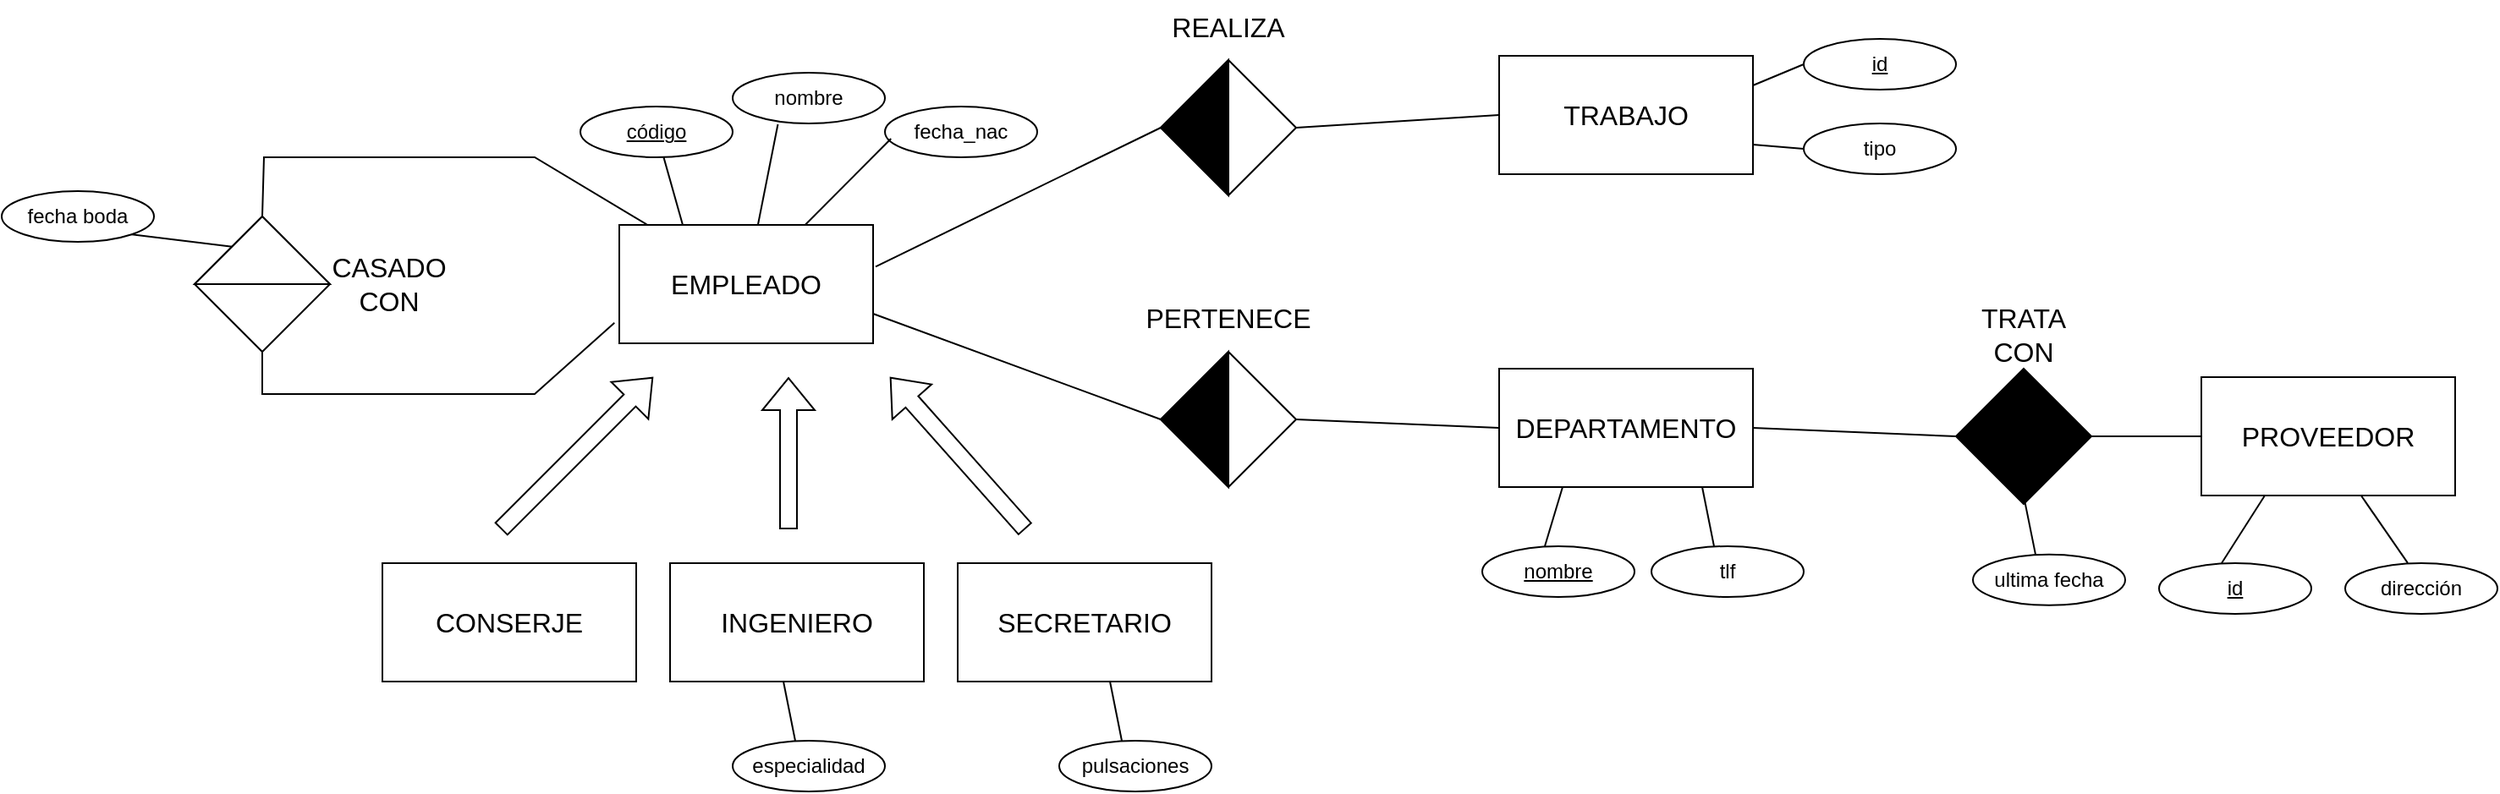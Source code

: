 <mxfile version="20.6.2" type="device"><diagram id="voGVvkTkCq9twKlCey9D" name="Página-1"><mxGraphModel dx="1536" dy="1084" grid="1" gridSize="10" guides="1" tooltips="1" connect="1" arrows="1" fold="1" page="1" pageScale="1" pageWidth="827" pageHeight="1169" math="0" shadow="0"><root><mxCell id="0"/><mxCell id="1" parent="0"/><mxCell id="-DIH_GZxEZ2sKIK6uPoa-117" value="&lt;font style=&quot;font-size: 16px;&quot;&gt;INGENIERO&lt;br&gt;&lt;/font&gt;" style="rounded=0;whiteSpace=wrap;html=1;" parent="1" vertex="1"><mxGeometry x="700" y="1000" width="150" height="70" as="geometry"/></mxCell><mxCell id="-DIH_GZxEZ2sKIK6uPoa-122" value="" style="shape=flexArrow;endArrow=classic;html=1;rounded=0;fontSize=16;" parent="1" edge="1"><mxGeometry width="50" height="50" relative="1" as="geometry"><mxPoint x="770" y="980" as="sourcePoint"/><mxPoint x="770" y="890" as="targetPoint"/></mxGeometry></mxCell><mxCell id="LWfIrG39IFdM5cdreN-x-1" value="&lt;font style=&quot;font-size: 16px;&quot;&gt;EMPLEADO&lt;/font&gt;" style="rounded=0;whiteSpace=wrap;html=1;" vertex="1" parent="1"><mxGeometry x="670" y="800" width="150" height="70" as="geometry"/></mxCell><mxCell id="LWfIrG39IFdM5cdreN-x-2" value="&lt;u&gt;código&lt;/u&gt;" style="ellipse;whiteSpace=wrap;html=1;" vertex="1" parent="1"><mxGeometry x="647" y="730" width="90" height="30" as="geometry"/></mxCell><mxCell id="LWfIrG39IFdM5cdreN-x-3" value="nombre" style="ellipse;whiteSpace=wrap;html=1;" vertex="1" parent="1"><mxGeometry x="737" y="710" width="90" height="30" as="geometry"/></mxCell><mxCell id="LWfIrG39IFdM5cdreN-x-4" value="fecha_nac" style="ellipse;whiteSpace=wrap;html=1;" vertex="1" parent="1"><mxGeometry x="827" y="730" width="90" height="30" as="geometry"/></mxCell><mxCell id="LWfIrG39IFdM5cdreN-x-6" value="" style="endArrow=none;html=1;rounded=0;fontSize=16;exitX=0.25;exitY=0;exitDx=0;exitDy=0;" edge="1" target="LWfIrG39IFdM5cdreN-x-2" parent="1" source="LWfIrG39IFdM5cdreN-x-1"><mxGeometry width="50" height="50" relative="1" as="geometry"><mxPoint x="760" y="800" as="sourcePoint"/><mxPoint x="744.072" y="769.997" as="targetPoint"/></mxGeometry></mxCell><mxCell id="LWfIrG39IFdM5cdreN-x-7" value="" style="endArrow=none;html=1;rounded=0;fontSize=16;entryX=0.297;entryY=1.016;entryDx=0;entryDy=0;entryPerimeter=0;" edge="1" source="LWfIrG39IFdM5cdreN-x-1" target="LWfIrG39IFdM5cdreN-x-3" parent="1"><mxGeometry width="50" height="50" relative="1" as="geometry"><mxPoint x="770" y="810" as="sourcePoint"/><mxPoint x="819.98" y="770" as="targetPoint"/></mxGeometry></mxCell><mxCell id="LWfIrG39IFdM5cdreN-x-8" value="" style="endArrow=none;html=1;rounded=0;fontSize=16;entryX=0.04;entryY=0.633;entryDx=0;entryDy=0;entryPerimeter=0;" edge="1" source="LWfIrG39IFdM5cdreN-x-1" target="LWfIrG39IFdM5cdreN-x-4" parent="1"><mxGeometry width="50" height="50" relative="1" as="geometry"><mxPoint x="821.5" y="810" as="sourcePoint"/><mxPoint x="850" y="795" as="targetPoint"/></mxGeometry></mxCell><mxCell id="LWfIrG39IFdM5cdreN-x-11" value="&lt;font style=&quot;font-size: 16px;&quot;&gt;CONSERJE&lt;br&gt;&lt;/font&gt;" style="rounded=0;whiteSpace=wrap;html=1;" vertex="1" parent="1"><mxGeometry x="530" y="1000" width="150" height="70" as="geometry"/></mxCell><mxCell id="LWfIrG39IFdM5cdreN-x-12" value="" style="shape=flexArrow;endArrow=classic;html=1;rounded=0;fontSize=16;" edge="1" parent="1"><mxGeometry width="50" height="50" relative="1" as="geometry"><mxPoint x="600" y="980" as="sourcePoint"/><mxPoint x="690" y="890" as="targetPoint"/></mxGeometry></mxCell><mxCell id="LWfIrG39IFdM5cdreN-x-13" value="" style="shape=flexArrow;endArrow=classic;html=1;rounded=0;fontSize=16;" edge="1" parent="1"><mxGeometry width="50" height="50" relative="1" as="geometry"><mxPoint x="910" y="980" as="sourcePoint"/><mxPoint x="830" y="890" as="targetPoint"/></mxGeometry></mxCell><mxCell id="LWfIrG39IFdM5cdreN-x-14" value="&lt;font style=&quot;font-size: 16px;&quot;&gt;SECRETARIO&lt;br&gt;&lt;/font&gt;" style="rounded=0;whiteSpace=wrap;html=1;" vertex="1" parent="1"><mxGeometry x="870" y="1000" width="150" height="70" as="geometry"/></mxCell><mxCell id="LWfIrG39IFdM5cdreN-x-15" value="pulsaciones" style="ellipse;whiteSpace=wrap;html=1;" vertex="1" parent="1"><mxGeometry x="930" y="1105" width="90" height="30" as="geometry"/></mxCell><mxCell id="LWfIrG39IFdM5cdreN-x-16" value="" style="endArrow=none;html=1;rounded=0;fontSize=16;entryX=0.5;entryY=1;entryDx=0;entryDy=0;exitX=0.411;exitY=-0.001;exitDx=0;exitDy=0;exitPerimeter=0;" edge="1" source="LWfIrG39IFdM5cdreN-x-15" parent="1"><mxGeometry width="50" height="50" relative="1" as="geometry"><mxPoint x="880" y="1105" as="sourcePoint"/><mxPoint x="960" y="1070" as="targetPoint"/></mxGeometry></mxCell><mxCell id="LWfIrG39IFdM5cdreN-x-17" value="especialidad" style="ellipse;whiteSpace=wrap;html=1;" vertex="1" parent="1"><mxGeometry x="737" y="1105" width="90" height="30" as="geometry"/></mxCell><mxCell id="LWfIrG39IFdM5cdreN-x-18" value="" style="endArrow=none;html=1;rounded=0;fontSize=16;entryX=0.5;entryY=1;entryDx=0;entryDy=0;exitX=0.411;exitY=-0.001;exitDx=0;exitDy=0;exitPerimeter=0;" edge="1" source="LWfIrG39IFdM5cdreN-x-17" parent="1"><mxGeometry width="50" height="50" relative="1" as="geometry"><mxPoint x="687" y="1105" as="sourcePoint"/><mxPoint x="767" y="1070" as="targetPoint"/></mxGeometry></mxCell><mxCell id="LWfIrG39IFdM5cdreN-x-19" value="" style="rhombus;whiteSpace=wrap;html=1;fontSize=12;fillColor=#FFFFFF;" vertex="1" parent="1"><mxGeometry x="419" y="795" width="80" height="80" as="geometry"/></mxCell><mxCell id="LWfIrG39IFdM5cdreN-x-20" value="" style="triangle;whiteSpace=wrap;html=1;shadow=0;fontSize=16;fillColor=#FFFFFF;direction=north;" vertex="1" parent="1"><mxGeometry x="419" y="795" width="80" height="40" as="geometry"/></mxCell><mxCell id="LWfIrG39IFdM5cdreN-x-21" value="&lt;span style=&quot;font-size: 16px;&quot;&gt;DEPARTAMENTO&lt;br&gt;&lt;/span&gt;" style="rounded=0;whiteSpace=wrap;html=1;" vertex="1" parent="1"><mxGeometry x="1190" y="885" width="150" height="70" as="geometry"/></mxCell><mxCell id="LWfIrG39IFdM5cdreN-x-22" value="&lt;span style=&quot;font-size: 16px;&quot;&gt;CASADO&lt;br&gt;&lt;/span&gt;&lt;font style=&quot;font-size: 16px;&quot;&gt;CON&lt;/font&gt;" style="text;html=1;strokeColor=none;fillColor=none;align=center;verticalAlign=middle;whiteSpace=wrap;rounded=0;fontSize=12;" vertex="1" parent="1"><mxGeometry x="504" y="820" width="60" height="30" as="geometry"/></mxCell><mxCell id="LWfIrG39IFdM5cdreN-x-23" value="" style="endArrow=none;html=1;rounded=0;fontSize=16;exitX=1;exitY=0.5;exitDx=0;exitDy=0;" edge="1" parent="1" source="LWfIrG39IFdM5cdreN-x-20" target="LWfIrG39IFdM5cdreN-x-1"><mxGeometry width="50" height="50" relative="1" as="geometry"><mxPoint x="761.936" y="810" as="sourcePoint"/><mxPoint x="773.73" y="750.48" as="targetPoint"/><Array as="points"><mxPoint x="460" y="760"/><mxPoint x="620" y="760"/></Array></mxGeometry></mxCell><mxCell id="LWfIrG39IFdM5cdreN-x-24" value="" style="endArrow=none;html=1;rounded=0;fontSize=16;entryX=0.5;entryY=1;entryDx=0;entryDy=0;exitX=-0.019;exitY=0.827;exitDx=0;exitDy=0;exitPerimeter=0;" edge="1" parent="1" source="LWfIrG39IFdM5cdreN-x-1" target="LWfIrG39IFdM5cdreN-x-19"><mxGeometry width="50" height="50" relative="1" as="geometry"><mxPoint x="761.936" y="810" as="sourcePoint"/><mxPoint x="773.73" y="750.48" as="targetPoint"/><Array as="points"><mxPoint x="620" y="900"/><mxPoint x="459" y="900"/></Array></mxGeometry></mxCell><mxCell id="LWfIrG39IFdM5cdreN-x-25" value="fecha boda" style="ellipse;whiteSpace=wrap;html=1;" vertex="1" parent="1"><mxGeometry x="305" y="780" width="90" height="30" as="geometry"/></mxCell><mxCell id="LWfIrG39IFdM5cdreN-x-26" value="" style="endArrow=none;html=1;rounded=0;fontSize=16;entryX=1;entryY=1;entryDx=0;entryDy=0;" edge="1" parent="1" source="LWfIrG39IFdM5cdreN-x-20" target="LWfIrG39IFdM5cdreN-x-25"><mxGeometry width="50" height="50" relative="1" as="geometry"><mxPoint x="369" y="850" as="sourcePoint"/><mxPoint x="357.538" y="809.939" as="targetPoint"/></mxGeometry></mxCell><mxCell id="LWfIrG39IFdM5cdreN-x-27" value="" style="rhombus;whiteSpace=wrap;html=1;shadow=0;fontSize=16;fillColor=#FFFFFF;" vertex="1" parent="1"><mxGeometry x="990" y="875" width="80" height="80" as="geometry"/></mxCell><mxCell id="LWfIrG39IFdM5cdreN-x-28" value="" style="triangle;whiteSpace=wrap;html=1;shadow=0;fontSize=16;fillColor=#000000;direction=west;" vertex="1" parent="1"><mxGeometry x="990" y="875" width="40" height="80" as="geometry"/></mxCell><mxCell id="LWfIrG39IFdM5cdreN-x-29" value="&lt;span style=&quot;font-size: 16px;&quot;&gt;PERTENECE&lt;/span&gt;" style="text;html=1;strokeColor=none;fillColor=none;align=center;verticalAlign=middle;whiteSpace=wrap;rounded=0;fontSize=12;" vertex="1" parent="1"><mxGeometry x="1000" y="840" width="60" height="30" as="geometry"/></mxCell><mxCell id="LWfIrG39IFdM5cdreN-x-30" value="" style="endArrow=none;html=1;rounded=0;fontSize=16;entryX=1;entryY=0.5;entryDx=0;entryDy=0;exitX=1;exitY=0.75;exitDx=0;exitDy=0;" edge="1" parent="1" source="LWfIrG39IFdM5cdreN-x-1" target="LWfIrG39IFdM5cdreN-x-28"><mxGeometry width="50" height="50" relative="1" as="geometry"><mxPoint x="789.833" y="810" as="sourcePoint"/><mxPoint x="840.6" y="758.99" as="targetPoint"/></mxGeometry></mxCell><mxCell id="LWfIrG39IFdM5cdreN-x-31" value="tlf" style="ellipse;whiteSpace=wrap;html=1;" vertex="1" parent="1"><mxGeometry x="1280" y="990" width="90" height="30" as="geometry"/></mxCell><mxCell id="LWfIrG39IFdM5cdreN-x-32" value="" style="endArrow=none;html=1;rounded=0;fontSize=16;entryX=0.5;entryY=1;entryDx=0;entryDy=0;exitX=0.411;exitY=-0.001;exitDx=0;exitDy=0;exitPerimeter=0;" edge="1" source="LWfIrG39IFdM5cdreN-x-31" parent="1"><mxGeometry width="50" height="50" relative="1" as="geometry"><mxPoint x="1230" y="990" as="sourcePoint"/><mxPoint x="1310" y="955.0" as="targetPoint"/></mxGeometry></mxCell><mxCell id="LWfIrG39IFdM5cdreN-x-33" value="&lt;u&gt;nombre&lt;/u&gt;" style="ellipse;whiteSpace=wrap;html=1;" vertex="1" parent="1"><mxGeometry x="1180" y="990" width="90" height="30" as="geometry"/></mxCell><mxCell id="LWfIrG39IFdM5cdreN-x-34" value="" style="endArrow=none;html=1;rounded=0;fontSize=16;entryX=0.25;entryY=1;entryDx=0;entryDy=0;exitX=0.411;exitY=-0.001;exitDx=0;exitDy=0;exitPerimeter=0;" edge="1" source="LWfIrG39IFdM5cdreN-x-33" parent="1" target="LWfIrG39IFdM5cdreN-x-21"><mxGeometry width="50" height="50" relative="1" as="geometry"><mxPoint x="1130" y="990" as="sourcePoint"/><mxPoint x="1210.0" y="955.0" as="targetPoint"/></mxGeometry></mxCell><mxCell id="LWfIrG39IFdM5cdreN-x-35" value="" style="endArrow=none;html=1;rounded=0;fontSize=16;entryX=1;entryY=0.5;entryDx=0;entryDy=0;exitX=0;exitY=0.5;exitDx=0;exitDy=0;" edge="1" parent="1" source="LWfIrG39IFdM5cdreN-x-21" target="LWfIrG39IFdM5cdreN-x-27"><mxGeometry width="50" height="50" relative="1" as="geometry"><mxPoint x="976.99" y="1114.97" as="sourcePoint"/><mxPoint x="970" y="1080.0" as="targetPoint"/></mxGeometry></mxCell><mxCell id="LWfIrG39IFdM5cdreN-x-37" value="&lt;span style=&quot;font-size: 16px;&quot;&gt;PROVEEDOR&lt;br&gt;&lt;/span&gt;" style="rounded=0;whiteSpace=wrap;html=1;" vertex="1" parent="1"><mxGeometry x="1605" y="890" width="150" height="70" as="geometry"/></mxCell><mxCell id="LWfIrG39IFdM5cdreN-x-38" value="" style="rhombus;whiteSpace=wrap;html=1;shadow=0;fontSize=16;fillColor=#000000;" vertex="1" parent="1"><mxGeometry x="1460" y="885" width="80" height="80" as="geometry"/></mxCell><mxCell id="LWfIrG39IFdM5cdreN-x-40" value="&lt;span style=&quot;font-size: 16px;&quot;&gt;TRATA CON&lt;/span&gt;" style="text;html=1;strokeColor=none;fillColor=none;align=center;verticalAlign=middle;whiteSpace=wrap;rounded=0;fontSize=12;" vertex="1" parent="1"><mxGeometry x="1470" y="850" width="60" height="30" as="geometry"/></mxCell><mxCell id="LWfIrG39IFdM5cdreN-x-41" value="dirección" style="ellipse;whiteSpace=wrap;html=1;" vertex="1" parent="1"><mxGeometry x="1690" y="1000" width="90" height="30" as="geometry"/></mxCell><mxCell id="LWfIrG39IFdM5cdreN-x-42" value="" style="endArrow=none;html=1;rounded=0;fontSize=16;entryX=0.63;entryY=1.002;entryDx=0;entryDy=0;exitX=0.411;exitY=-0.001;exitDx=0;exitDy=0;exitPerimeter=0;entryPerimeter=0;" edge="1" source="LWfIrG39IFdM5cdreN-x-41" parent="1" target="LWfIrG39IFdM5cdreN-x-37"><mxGeometry width="50" height="50" relative="1" as="geometry"><mxPoint x="1700" y="1000" as="sourcePoint"/><mxPoint x="1780.0" y="965.0" as="targetPoint"/></mxGeometry></mxCell><mxCell id="LWfIrG39IFdM5cdreN-x-43" value="&lt;u&gt;id&lt;/u&gt;" style="ellipse;whiteSpace=wrap;html=1;" vertex="1" parent="1"><mxGeometry x="1580" y="1000" width="90" height="30" as="geometry"/></mxCell><mxCell id="LWfIrG39IFdM5cdreN-x-44" value="" style="endArrow=none;html=1;rounded=0;fontSize=16;entryX=0.25;entryY=1;entryDx=0;entryDy=0;exitX=0.411;exitY=-0.001;exitDx=0;exitDy=0;exitPerimeter=0;" edge="1" source="LWfIrG39IFdM5cdreN-x-43" target="LWfIrG39IFdM5cdreN-x-37" parent="1"><mxGeometry width="50" height="50" relative="1" as="geometry"><mxPoint x="1600" y="1000" as="sourcePoint"/><mxPoint x="1680.0" y="965.0" as="targetPoint"/></mxGeometry></mxCell><mxCell id="LWfIrG39IFdM5cdreN-x-45" value="" style="endArrow=none;html=1;rounded=0;fontSize=16;entryX=1;entryY=0.5;entryDx=0;entryDy=0;exitX=0;exitY=0.5;exitDx=0;exitDy=0;" edge="1" source="LWfIrG39IFdM5cdreN-x-37" target="LWfIrG39IFdM5cdreN-x-38" parent="1"><mxGeometry width="50" height="50" relative="1" as="geometry"><mxPoint x="1446.99" y="1124.97" as="sourcePoint"/><mxPoint x="1440" y="1090.0" as="targetPoint"/></mxGeometry></mxCell><mxCell id="LWfIrG39IFdM5cdreN-x-46" value="ultima fecha" style="ellipse;whiteSpace=wrap;html=1;" vertex="1" parent="1"><mxGeometry x="1470" y="994.86" width="90" height="30" as="geometry"/></mxCell><mxCell id="LWfIrG39IFdM5cdreN-x-47" value="" style="endArrow=none;html=1;rounded=0;fontSize=16;entryX=-0.019;entryY=0.012;entryDx=0;entryDy=0;exitX=0.411;exitY=-0.001;exitDx=0;exitDy=0;exitPerimeter=0;entryPerimeter=0;" edge="1" source="LWfIrG39IFdM5cdreN-x-46" parent="1"><mxGeometry width="50" height="50" relative="1" as="geometry"><mxPoint x="1480" y="994.86" as="sourcePoint"/><mxPoint x="1500.76" y="964.04" as="targetPoint"/></mxGeometry></mxCell><mxCell id="LWfIrG39IFdM5cdreN-x-48" value="" style="endArrow=none;html=1;rounded=0;fontSize=16;entryX=1;entryY=0.5;entryDx=0;entryDy=0;exitX=1;exitY=0.5;exitDx=0;exitDy=0;" edge="1" parent="1" target="LWfIrG39IFdM5cdreN-x-21"><mxGeometry width="50" height="50" relative="1" as="geometry"><mxPoint x="1460" y="925" as="sourcePoint"/><mxPoint x="1550" y="935" as="targetPoint"/></mxGeometry></mxCell><mxCell id="LWfIrG39IFdM5cdreN-x-49" value="&lt;font style=&quot;font-size: 16px;&quot;&gt;TRABAJO&lt;/font&gt;" style="rounded=0;whiteSpace=wrap;html=1;" vertex="1" parent="1"><mxGeometry x="1190" y="700" width="150" height="70" as="geometry"/></mxCell><mxCell id="LWfIrG39IFdM5cdreN-x-50" value="" style="rhombus;whiteSpace=wrap;html=1;shadow=0;fontSize=16;fillColor=#FFFFFF;" vertex="1" parent="1"><mxGeometry x="990" y="702.5" width="80" height="80" as="geometry"/></mxCell><mxCell id="LWfIrG39IFdM5cdreN-x-51" value="" style="triangle;whiteSpace=wrap;html=1;shadow=0;fontSize=16;fillColor=#000000;direction=west;" vertex="1" parent="1"><mxGeometry x="990" y="702.5" width="40" height="80" as="geometry"/></mxCell><mxCell id="LWfIrG39IFdM5cdreN-x-52" value="&lt;span style=&quot;font-size: 16px;&quot;&gt;REALIZA&lt;/span&gt;" style="text;html=1;strokeColor=none;fillColor=none;align=center;verticalAlign=middle;whiteSpace=wrap;rounded=0;fontSize=12;" vertex="1" parent="1"><mxGeometry x="1000" y="667.5" width="60" height="30" as="geometry"/></mxCell><mxCell id="LWfIrG39IFdM5cdreN-x-53" value="tipo" style="ellipse;whiteSpace=wrap;html=1;" vertex="1" parent="1"><mxGeometry x="1370" y="740" width="90" height="30" as="geometry"/></mxCell><mxCell id="LWfIrG39IFdM5cdreN-x-54" value="" style="endArrow=none;html=1;rounded=0;fontSize=16;entryX=1;entryY=0.75;entryDx=0;entryDy=0;exitX=0;exitY=0.5;exitDx=0;exitDy=0;" edge="1" source="LWfIrG39IFdM5cdreN-x-53" parent="1" target="LWfIrG39IFdM5cdreN-x-49"><mxGeometry width="50" height="50" relative="1" as="geometry"><mxPoint x="1230" y="805" as="sourcePoint"/><mxPoint x="1310" y="770.0" as="targetPoint"/></mxGeometry></mxCell><mxCell id="LWfIrG39IFdM5cdreN-x-55" value="&lt;u&gt;id&lt;/u&gt;" style="ellipse;whiteSpace=wrap;html=1;" vertex="1" parent="1"><mxGeometry x="1370" y="690" width="90" height="30" as="geometry"/></mxCell><mxCell id="LWfIrG39IFdM5cdreN-x-56" value="" style="endArrow=none;html=1;rounded=0;fontSize=16;entryX=1;entryY=0.25;entryDx=0;entryDy=0;exitX=0;exitY=0.5;exitDx=0;exitDy=0;" edge="1" source="LWfIrG39IFdM5cdreN-x-55" target="LWfIrG39IFdM5cdreN-x-49" parent="1"><mxGeometry width="50" height="50" relative="1" as="geometry"><mxPoint x="1130" y="805" as="sourcePoint"/><mxPoint x="1210.0" y="770.0" as="targetPoint"/></mxGeometry></mxCell><mxCell id="LWfIrG39IFdM5cdreN-x-57" value="" style="endArrow=none;html=1;rounded=0;fontSize=16;entryX=1;entryY=0.5;entryDx=0;entryDy=0;exitX=0;exitY=0.5;exitDx=0;exitDy=0;" edge="1" source="LWfIrG39IFdM5cdreN-x-49" target="LWfIrG39IFdM5cdreN-x-50" parent="1"><mxGeometry width="50" height="50" relative="1" as="geometry"><mxPoint x="976.99" y="929.97" as="sourcePoint"/><mxPoint x="970" y="895.0" as="targetPoint"/></mxGeometry></mxCell><mxCell id="LWfIrG39IFdM5cdreN-x-58" value="" style="endArrow=none;html=1;rounded=0;fontSize=16;entryX=1.01;entryY=0.352;entryDx=0;entryDy=0;exitX=1;exitY=0.5;exitDx=0;exitDy=0;entryPerimeter=0;" edge="1" parent="1" source="LWfIrG39IFdM5cdreN-x-51" target="LWfIrG39IFdM5cdreN-x-1"><mxGeometry width="50" height="50" relative="1" as="geometry"><mxPoint x="1200" y="745" as="sourcePoint"/><mxPoint x="1080" y="752.5" as="targetPoint"/></mxGeometry></mxCell></root></mxGraphModel></diagram></mxfile>